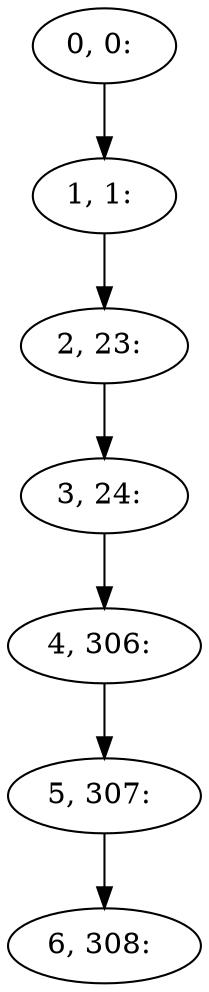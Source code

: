 digraph G {
0[label="0, 0: "];
1[label="1, 1: "];
2[label="2, 23: "];
3[label="3, 24: "];
4[label="4, 306: "];
5[label="5, 307: "];
6[label="6, 308: "];
0->1 ;
1->2 ;
2->3 ;
3->4 ;
4->5 ;
5->6 ;
}
